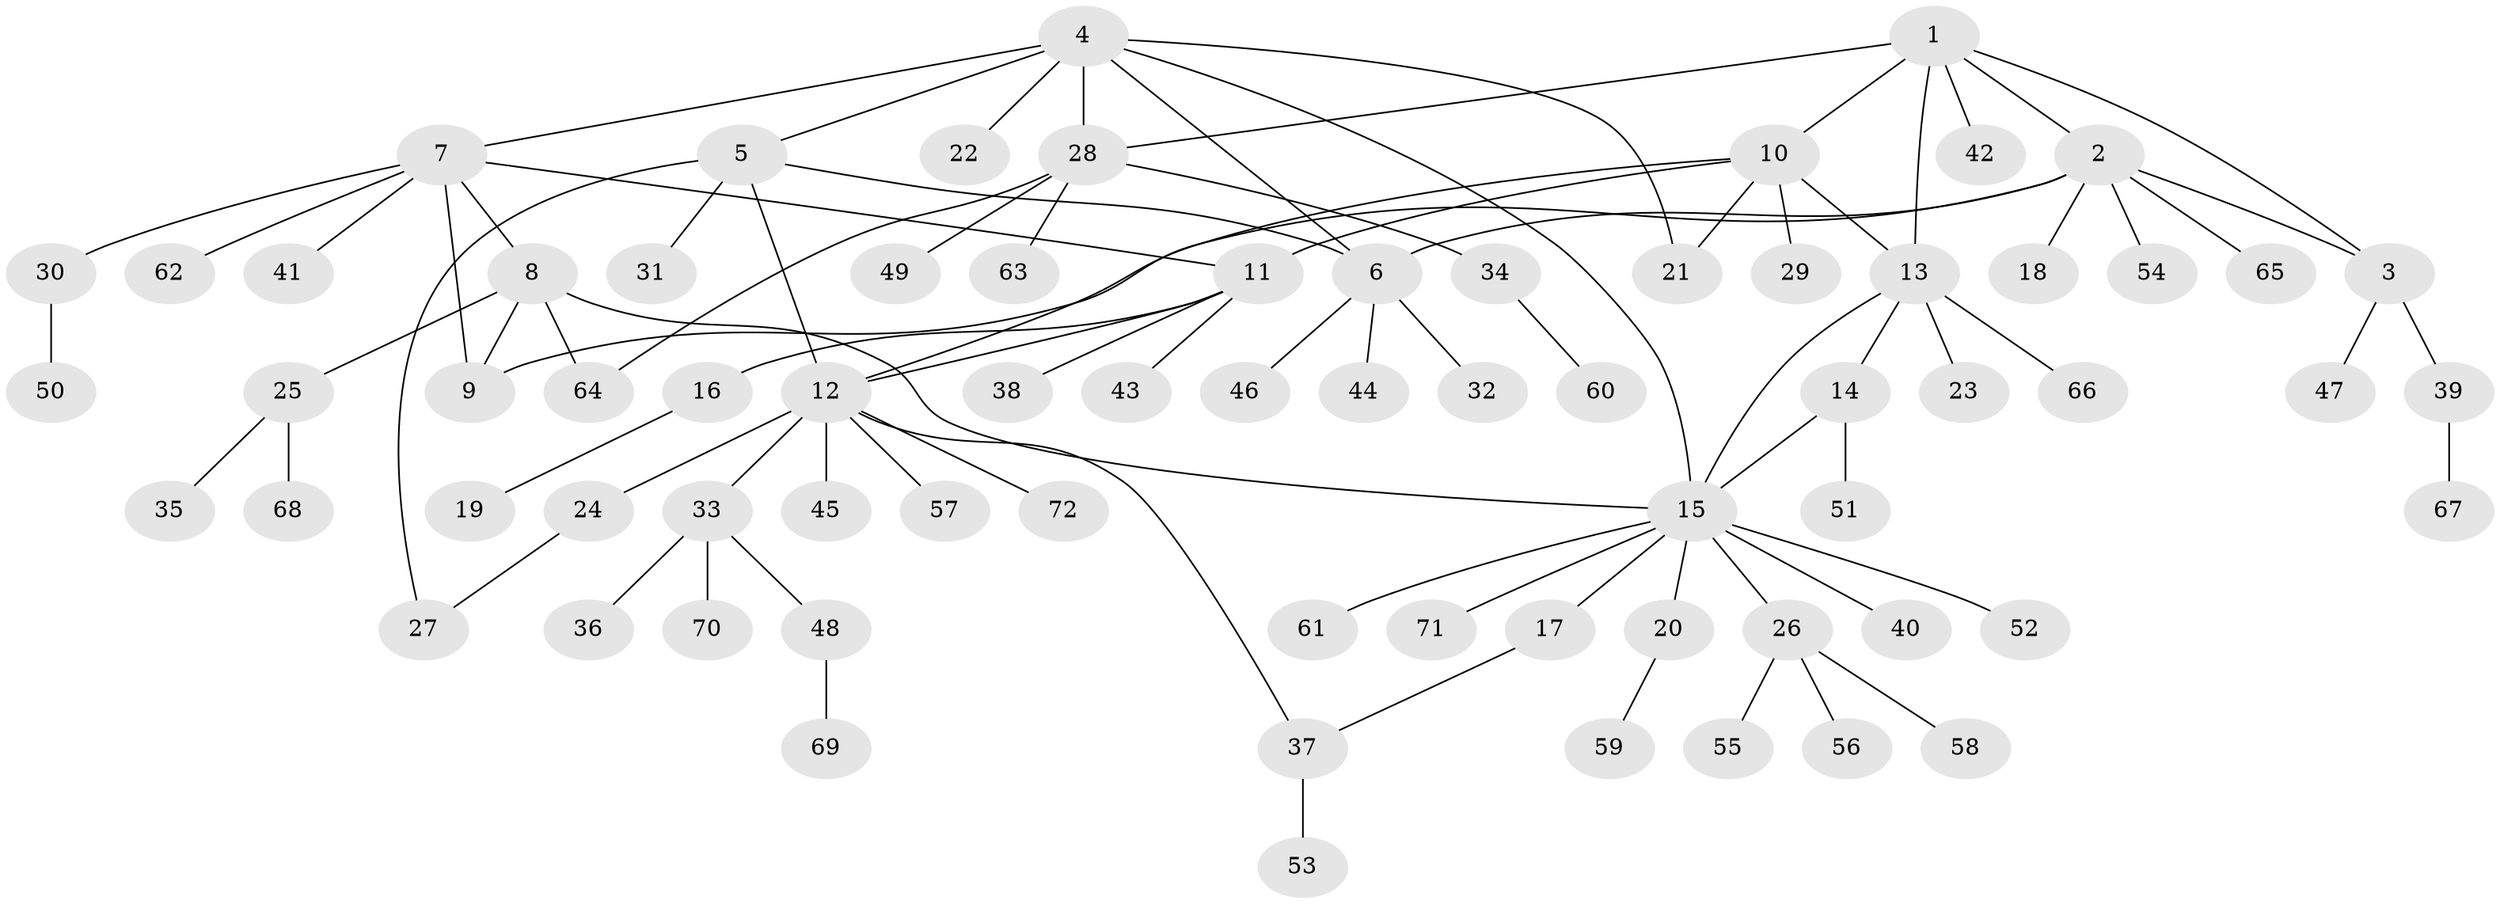 // Generated by graph-tools (version 1.1) at 2025/02/03/09/25 03:02:32]
// undirected, 72 vertices, 87 edges
graph export_dot {
graph [start="1"]
  node [color=gray90,style=filled];
  1;
  2;
  3;
  4;
  5;
  6;
  7;
  8;
  9;
  10;
  11;
  12;
  13;
  14;
  15;
  16;
  17;
  18;
  19;
  20;
  21;
  22;
  23;
  24;
  25;
  26;
  27;
  28;
  29;
  30;
  31;
  32;
  33;
  34;
  35;
  36;
  37;
  38;
  39;
  40;
  41;
  42;
  43;
  44;
  45;
  46;
  47;
  48;
  49;
  50;
  51;
  52;
  53;
  54;
  55;
  56;
  57;
  58;
  59;
  60;
  61;
  62;
  63;
  64;
  65;
  66;
  67;
  68;
  69;
  70;
  71;
  72;
  1 -- 2;
  1 -- 3;
  1 -- 10;
  1 -- 13;
  1 -- 28;
  1 -- 42;
  2 -- 3;
  2 -- 6;
  2 -- 9;
  2 -- 18;
  2 -- 54;
  2 -- 65;
  3 -- 39;
  3 -- 47;
  4 -- 5;
  4 -- 6;
  4 -- 7;
  4 -- 15;
  4 -- 21;
  4 -- 22;
  4 -- 28;
  5 -- 6;
  5 -- 12;
  5 -- 27;
  5 -- 31;
  6 -- 32;
  6 -- 44;
  6 -- 46;
  7 -- 8;
  7 -- 9;
  7 -- 11;
  7 -- 30;
  7 -- 41;
  7 -- 62;
  8 -- 9;
  8 -- 15;
  8 -- 25;
  8 -- 64;
  10 -- 11;
  10 -- 12;
  10 -- 13;
  10 -- 21;
  10 -- 29;
  11 -- 12;
  11 -- 16;
  11 -- 38;
  11 -- 43;
  12 -- 24;
  12 -- 33;
  12 -- 37;
  12 -- 45;
  12 -- 57;
  12 -- 72;
  13 -- 14;
  13 -- 15;
  13 -- 23;
  13 -- 66;
  14 -- 15;
  14 -- 51;
  15 -- 17;
  15 -- 20;
  15 -- 26;
  15 -- 40;
  15 -- 52;
  15 -- 61;
  15 -- 71;
  16 -- 19;
  17 -- 37;
  20 -- 59;
  24 -- 27;
  25 -- 35;
  25 -- 68;
  26 -- 55;
  26 -- 56;
  26 -- 58;
  28 -- 34;
  28 -- 49;
  28 -- 63;
  28 -- 64;
  30 -- 50;
  33 -- 36;
  33 -- 48;
  33 -- 70;
  34 -- 60;
  37 -- 53;
  39 -- 67;
  48 -- 69;
}
